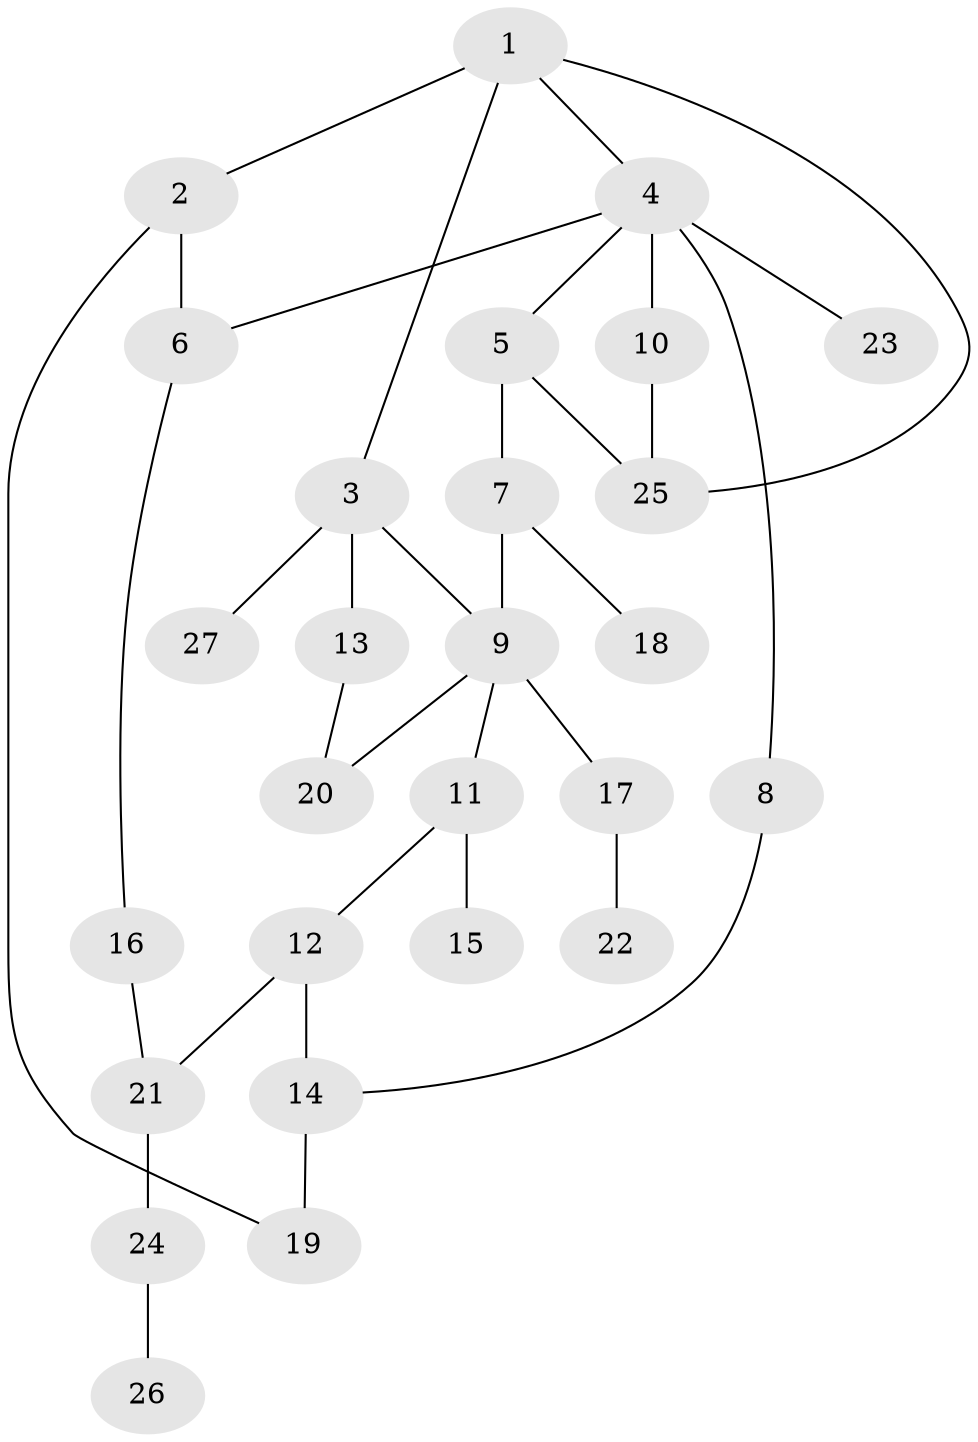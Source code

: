 // original degree distribution, {5: 0.03773584905660377, 4: 0.1320754716981132, 1: 0.33962264150943394, 3: 0.18867924528301888, 6: 0.018867924528301886, 2: 0.2830188679245283}
// Generated by graph-tools (version 1.1) at 2025/34/03/09/25 02:34:30]
// undirected, 27 vertices, 34 edges
graph export_dot {
graph [start="1"]
  node [color=gray90,style=filled];
  1;
  2;
  3;
  4;
  5;
  6;
  7;
  8;
  9;
  10;
  11;
  12;
  13;
  14;
  15;
  16;
  17;
  18;
  19;
  20;
  21;
  22;
  23;
  24;
  25;
  26;
  27;
  1 -- 2 [weight=1.0];
  1 -- 3 [weight=1.0];
  1 -- 4 [weight=1.0];
  1 -- 25 [weight=1.0];
  2 -- 6 [weight=1.0];
  2 -- 19 [weight=1.0];
  3 -- 9 [weight=1.0];
  3 -- 13 [weight=1.0];
  3 -- 27 [weight=1.0];
  4 -- 5 [weight=1.0];
  4 -- 6 [weight=1.0];
  4 -- 8 [weight=1.0];
  4 -- 10 [weight=1.0];
  4 -- 23 [weight=2.0];
  5 -- 7 [weight=1.0];
  5 -- 25 [weight=1.0];
  6 -- 16 [weight=1.0];
  7 -- 9 [weight=1.0];
  7 -- 18 [weight=1.0];
  8 -- 14 [weight=1.0];
  9 -- 11 [weight=1.0];
  9 -- 17 [weight=1.0];
  9 -- 20 [weight=1.0];
  10 -- 25 [weight=1.0];
  11 -- 12 [weight=1.0];
  11 -- 15 [weight=2.0];
  12 -- 14 [weight=1.0];
  12 -- 21 [weight=1.0];
  13 -- 20 [weight=1.0];
  14 -- 19 [weight=1.0];
  16 -- 21 [weight=1.0];
  17 -- 22 [weight=1.0];
  21 -- 24 [weight=1.0];
  24 -- 26 [weight=1.0];
}
